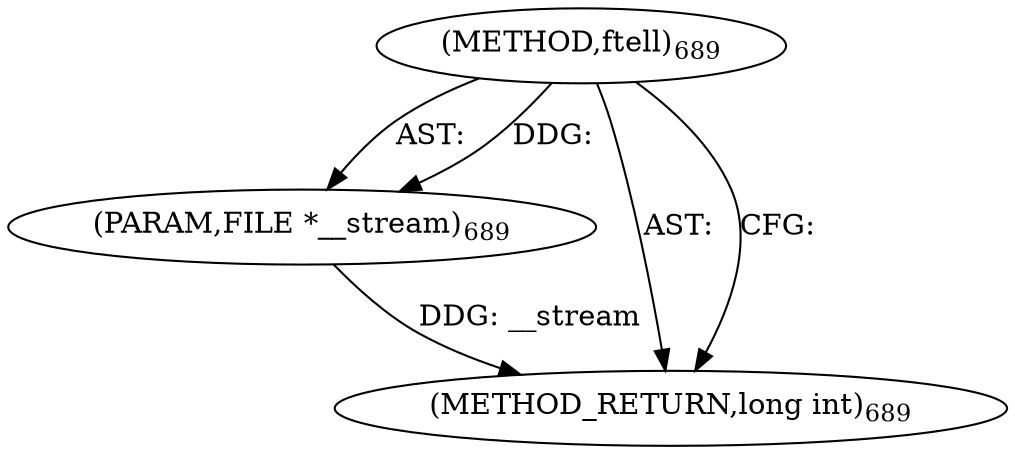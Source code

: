 digraph "ftell" {  
"73895" [label = <(METHOD,ftell)<SUB>689</SUB>> ]
"73896" [label = <(PARAM,FILE *__stream)<SUB>689</SUB>> ]
"73897" [label = <(METHOD_RETURN,long int)<SUB>689</SUB>> ]
  "73895" -> "73896"  [ label = "AST: "] 
  "73895" -> "73897"  [ label = "AST: "] 
  "73895" -> "73897"  [ label = "CFG: "] 
  "73896" -> "73897"  [ label = "DDG: __stream"] 
  "73895" -> "73896"  [ label = "DDG: "] 
}
